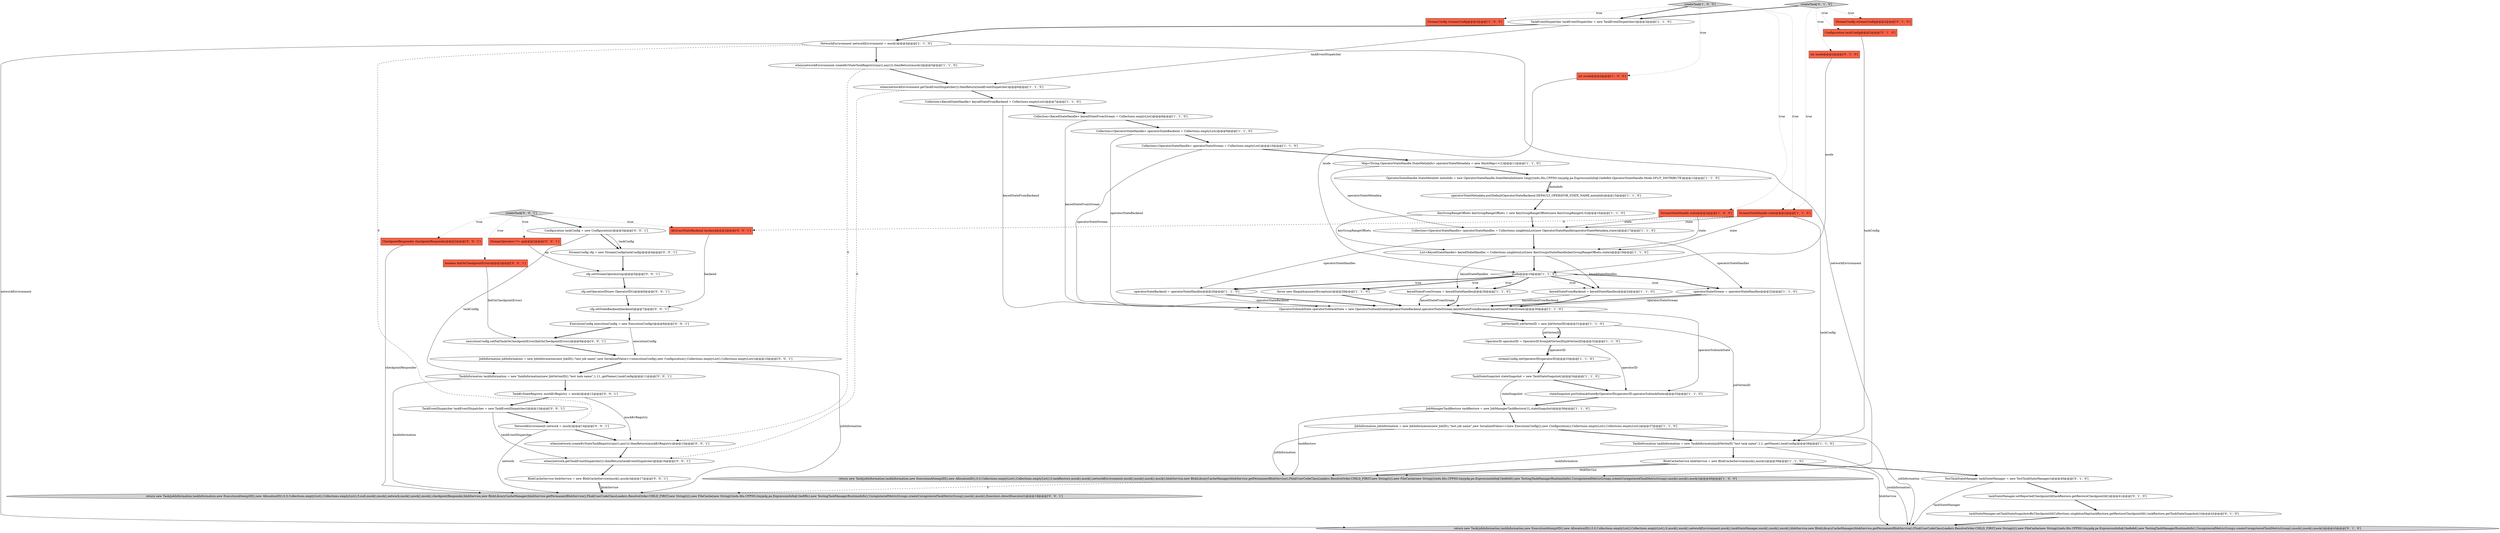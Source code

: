 digraph {
64 [style = filled, label = "AbstractStateBackend backend@@@2@@@['0', '0', '1']", fillcolor = tomato, shape = box image = "AAA0AAABBB3BBB"];
61 [style = filled, label = "when(network.getTaskEventDispatcher()).thenReturn(taskEventDispatcher)@@@16@@@['0', '0', '1']", fillcolor = white, shape = ellipse image = "AAA0AAABBB3BBB"];
55 [style = filled, label = "cfg.setOperatorID(new OperatorID())@@@6@@@['0', '0', '1']", fillcolor = white, shape = ellipse image = "AAA0AAABBB3BBB"];
17 [style = filled, label = "stateSnapshot.putSubtaskStateByOperatorID(operatorID,operatorSubtaskState)@@@35@@@['1', '1', '0']", fillcolor = white, shape = ellipse image = "AAA0AAABBB1BBB"];
27 [style = filled, label = "TaskStateSnapshot stateSnapshot = new TaskStateSnapshot()@@@34@@@['1', '1', '0']", fillcolor = white, shape = ellipse image = "AAA0AAABBB1BBB"];
46 [style = filled, label = "StreamOperator<?> op@@@2@@@['0', '0', '1']", fillcolor = tomato, shape = box image = "AAA0AAABBB3BBB"];
49 [style = filled, label = "cfg.setStreamOperator(op)@@@5@@@['0', '0', '1']", fillcolor = white, shape = ellipse image = "AAA0AAABBB3BBB"];
8 [style = filled, label = "JobManagerTaskRestore taskRestore = new JobManagerTaskRestore(1L,stateSnapshot)@@@36@@@['1', '1', '0']", fillcolor = white, shape = ellipse image = "AAA0AAABBB1BBB"];
50 [style = filled, label = "TaskEventDispatcher taskEventDispatcher = new TaskEventDispatcher()@@@13@@@['0', '0', '1']", fillcolor = white, shape = ellipse image = "AAA0AAABBB3BBB"];
42 [style = filled, label = "taskStateManager.setTaskStateSnapshotsByCheckpointId(Collections.singletonMap(taskRestore.getRestoreCheckpointId(),taskRestore.getTaskStateSnapshot()))@@@42@@@['0', '1', '0']", fillcolor = white, shape = ellipse image = "AAA1AAABBB2BBB"];
3 [style = filled, label = "when(networkEnvironment.getTaskEventDispatcher()).thenReturn(taskEventDispatcher)@@@6@@@['1', '1', '0']", fillcolor = white, shape = ellipse image = "AAA0AAABBB1BBB"];
9 [style = filled, label = "createTask['1', '0', '0']", fillcolor = lightgray, shape = diamond image = "AAA0AAABBB1BBB"];
25 [style = filled, label = "keyedStateFromBackend = keyedStateHandles@@@24@@@['1', '1', '0']", fillcolor = white, shape = ellipse image = "AAA0AAABBB1BBB"];
37 [style = filled, label = "Configuration taskConfig@@@2@@@['0', '1', '0']", fillcolor = tomato, shape = box image = "AAA0AAABBB2BBB"];
54 [style = filled, label = "TaskKvStateRegistry mockKvRegistry = mock()@@@12@@@['0', '0', '1']", fillcolor = white, shape = ellipse image = "AAA0AAABBB3BBB"];
23 [style = filled, label = "operatorStateMetadata.put(DefaultOperatorStateBackend.DEFAULT_OPERATOR_STATE_NAME,metaInfo)@@@15@@@['1', '1', '0']", fillcolor = white, shape = ellipse image = "AAA0AAABBB1BBB"];
48 [style = filled, label = "BlobCacheService blobService = new BlobCacheService(mock(),mock())@@@17@@@['0', '0', '1']", fillcolor = white, shape = ellipse image = "AAA0AAABBB3BBB"];
7 [style = filled, label = "OperatorID operatorID = OperatorID.fromJobVertexID(jobVertexID)@@@32@@@['1', '1', '0']", fillcolor = white, shape = ellipse image = "AAA0AAABBB1BBB"];
41 [style = filled, label = "int mode@@@2@@@['0', '1', '0']", fillcolor = tomato, shape = box image = "AAA0AAABBB2BBB"];
62 [style = filled, label = "createTask['0', '0', '1']", fillcolor = lightgray, shape = diamond image = "AAA0AAABBB3BBB"];
21 [style = filled, label = "OperatorStateHandle.StateMetaInfo metaInfo = new OperatorStateHandle.StateMetaInfo(new long((((edu.fdu.CPPDG.tinypdg.pe.ExpressionInfo@1be8db0,OperatorStateHandle.Mode.SPLIT_DISTRIBUTE)@@@12@@@['1', '1', '0']", fillcolor = white, shape = ellipse image = "AAA0AAABBB1BBB"];
45 [style = filled, label = "when(network.createKvStateTaskRegistry(any(),any())).thenReturn(mockKvRegistry)@@@15@@@['0', '0', '1']", fillcolor = white, shape = ellipse image = "AAA0AAABBB3BBB"];
52 [style = filled, label = "JobInformation jobInformation = new JobInformation(new JobID(),\"test job name\",new SerializedValue<>(executionConfig),new Configuration(),Collections.emptyList(),Collections.emptyList())@@@10@@@['0', '0', '1']", fillcolor = white, shape = ellipse image = "AAA0AAABBB3BBB"];
19 [style = filled, label = "streamConfig.setOperatorID(operatorID)@@@33@@@['1', '1', '0']", fillcolor = white, shape = ellipse image = "AAA0AAABBB1BBB"];
34 [style = filled, label = "StreamStateHandle state@@@2@@@['1', '1', '0']", fillcolor = tomato, shape = box image = "AAA0AAABBB1BBB"];
59 [style = filled, label = "executionConfig.setFailTaskOnCheckpointError(failOnCheckpointErrors)@@@9@@@['0', '0', '1']", fillcolor = white, shape = ellipse image = "AAA0AAABBB3BBB"];
39 [style = filled, label = "TestTaskStateManager taskStateManager = new TestTaskStateManager()@@@40@@@['0', '1', '0']", fillcolor = white, shape = ellipse image = "AAA0AAABBB2BBB"];
32 [style = filled, label = "BlobCacheService blobService = new BlobCacheService(mock(),mock())@@@39@@@['1', '1', '0']", fillcolor = white, shape = ellipse image = "AAA0AAABBB1BBB"];
36 [style = filled, label = "StreamConfig streamConfig@@@2@@@['0', '1', '0']", fillcolor = tomato, shape = box image = "AAA0AAABBB2BBB"];
6 [style = filled, label = "operatorStateStream = operatorStateHandles@@@22@@@['1', '1', '0']", fillcolor = white, shape = ellipse image = "AAA0AAABBB1BBB"];
51 [style = filled, label = "ExecutionConfig executionConfig = new ExecutionConfig()@@@8@@@['0', '0', '1']", fillcolor = white, shape = ellipse image = "AAA0AAABBB3BBB"];
58 [style = filled, label = "NetworkEnvironment network = mock()@@@14@@@['0', '0', '1']", fillcolor = white, shape = ellipse image = "AAA0AAABBB3BBB"];
15 [style = filled, label = "Map<String,OperatorStateHandle.StateMetaInfo> operatorStateMetadata = new HashMap<>(1)@@@11@@@['1', '1', '0']", fillcolor = white, shape = ellipse image = "AAA0AAABBB1BBB"];
0 [style = filled, label = "TaskEventDispatcher taskEventDispatcher = new TaskEventDispatcher()@@@3@@@['1', '1', '0']", fillcolor = white, shape = ellipse image = "AAA0AAABBB1BBB"];
43 [style = filled, label = "taskStateManager.setReportedCheckpointId(taskRestore.getRestoreCheckpointId())@@@41@@@['0', '1', '0']", fillcolor = white, shape = ellipse image = "AAA1AAABBB2BBB"];
18 [style = filled, label = "int mode@@@2@@@['1', '0', '0']", fillcolor = tomato, shape = box image = "AAA0AAABBB1BBB"];
38 [style = filled, label = "createTask['0', '1', '0']", fillcolor = lightgray, shape = diamond image = "AAA0AAABBB2BBB"];
2 [style = filled, label = "KeyGroupRangeOffsets keyGroupRangeOffsets = new KeyGroupRangeOffsets(new KeyGroupRange(0,0))@@@16@@@['1', '1', '0']", fillcolor = white, shape = ellipse image = "AAA0AAABBB1BBB"];
29 [style = filled, label = "NetworkEnvironment networkEnvironment = mock()@@@4@@@['1', '1', '0']", fillcolor = white, shape = ellipse image = "AAA0AAABBB1BBB"];
63 [style = filled, label = "CheckpointResponder checkpointResponder@@@2@@@['0', '0', '1']", fillcolor = tomato, shape = box image = "AAA0AAABBB3BBB"];
56 [style = filled, label = "cfg.setStateBackend(backend)@@@7@@@['0', '0', '1']", fillcolor = white, shape = ellipse image = "AAA0AAABBB3BBB"];
10 [style = filled, label = "Collection<OperatorStateHandle> operatorStateStream = Collections.emptyList()@@@10@@@['1', '1', '0']", fillcolor = white, shape = ellipse image = "AAA0AAABBB1BBB"];
31 [style = filled, label = "OperatorSubtaskState operatorSubtaskState = new OperatorSubtaskState(operatorStateBackend,operatorStateStream,keyedStateFromBackend,keyedStateFromStream)@@@30@@@['1', '1', '0']", fillcolor = white, shape = ellipse image = "AAA0AAABBB1BBB"];
28 [style = filled, label = "return new Task(jobInformation,taskInformation,new ExecutionAttemptID(),new AllocationID(),0,0,Collections.emptyList(),Collections.emptyList(),0,taskRestore,mock(),mock(),networkEnvironment,mock(),mock(),mock(),mock(),blobService,new BlobLibraryCacheManager(blobService.getPermanentBlobService(),FlinkUserCodeClassLoaders.ResolveOrder.CHILD_FIRST,new String((((),new FileCache(new String((((edu.fdu.CPPDG.tinypdg.pe.ExpressionInfo@1be8d40),new TestingTaskManagerRuntimeInfo(),UnregisteredMetricGroups.createUnregisteredTaskMetricGroup(),mock(),mock(),mock())@@@40@@@['1', '0', '0']", fillcolor = lightgray, shape = ellipse image = "AAA0AAABBB1BBB"];
11 [style = filled, label = "TaskInformation taskInformation = new TaskInformation(jobVertexID,\"test task name\",1,1,.getName(),taskConfig)@@@38@@@['1', '1', '0']", fillcolor = white, shape = ellipse image = "AAA0AAABBB1BBB"];
1 [style = filled, label = "operatorStateBackend = operatorStateHandles@@@20@@@['1', '1', '0']", fillcolor = white, shape = ellipse image = "AAA0AAABBB1BBB"];
22 [style = filled, label = "Collection<OperatorStateHandle> operatorStateBackend = Collections.emptyList()@@@9@@@['1', '1', '0']", fillcolor = white, shape = ellipse image = "AAA0AAABBB1BBB"];
30 [style = filled, label = "mode@@@19@@@['1', '1', '0']", fillcolor = white, shape = diamond image = "AAA0AAABBB1BBB"];
16 [style = filled, label = "when(networkEnvironment.createKvStateTaskRegistry(any(),any())).thenReturn(mock())@@@5@@@['1', '1', '0']", fillcolor = white, shape = ellipse image = "AAA0AAABBB1BBB"];
5 [style = filled, label = "StreamConfig streamConfig@@@2@@@['1', '0', '0']", fillcolor = tomato, shape = box image = "AAA0AAABBB1BBB"];
13 [style = filled, label = "keyedStateFromStream = keyedStateHandles@@@26@@@['1', '1', '0']", fillcolor = white, shape = ellipse image = "AAA0AAABBB1BBB"];
26 [style = filled, label = "StreamStateHandle state@@@2@@@['1', '0', '0']", fillcolor = tomato, shape = box image = "AAA0AAABBB1BBB"];
33 [style = filled, label = "Collection<KeyedStateHandle> keyedStateFromStream = Collections.emptyList()@@@8@@@['1', '1', '0']", fillcolor = white, shape = ellipse image = "AAA0AAABBB1BBB"];
44 [style = filled, label = "Configuration taskConfig = new Configuration()@@@3@@@['0', '0', '1']", fillcolor = white, shape = ellipse image = "AAA0AAABBB3BBB"];
40 [style = filled, label = "return new Task(jobInformation,taskInformation,new ExecutionAttemptID(),new AllocationID(),0,0,Collections.emptyList(),Collections.emptyList(),0,mock(),mock(),networkEnvironment,mock(),taskStateManager,mock(),mock(),mock(),blobService,new BlobLibraryCacheManager(blobService.getPermanentBlobService(),FlinkUserCodeClassLoaders.ResolveOrder.CHILD_FIRST,new String((((),new FileCache(new String((((edu.fdu.CPPDG.tinypdg.pe.ExpressionInfo@1be8eb6),new TestingTaskManagerRuntimeInfo(),UnregisteredMetricGroups.createUnregisteredTaskMetricGroup(),mock(),mock(),mock())@@@43@@@['0', '1', '0']", fillcolor = lightgray, shape = ellipse image = "AAA1AAABBB2BBB"];
53 [style = filled, label = "boolean failOnCheckpointErrors@@@2@@@['0', '0', '1']", fillcolor = tomato, shape = box image = "AAA0AAABBB3BBB"];
14 [style = filled, label = "JobInformation jobInformation = new JobInformation(new JobID(),\"test job name\",new SerializedValue<>(new ExecutionConfig()),new Configuration(),Collections.emptyList(),Collections.emptyList())@@@37@@@['1', '1', '0']", fillcolor = white, shape = ellipse image = "AAA0AAABBB1BBB"];
35 [style = filled, label = "throw new IllegalArgumentException()@@@28@@@['1', '1', '0']", fillcolor = white, shape = ellipse image = "AAA0AAABBB1BBB"];
47 [style = filled, label = "TaskInformation taskInformation = new TaskInformation(new JobVertexID(),\"test task name\",1,11,.getName(),taskConfig)@@@11@@@['0', '0', '1']", fillcolor = white, shape = ellipse image = "AAA0AAABBB3BBB"];
60 [style = filled, label = "return new Task(jobInformation,taskInformation,new ExecutionAttemptID(),new AllocationID(),0,0,Collections.emptyList(),Collections.emptyList(),0,null,mock(),mock(),network,mock(),mock(),mock(),checkpointResponder,blobService,new BlobLibraryCacheManager(blobService.getPermanentBlobService(),FlinkUserCodeClassLoaders.ResolveOrder.CHILD_FIRST,new String((((),new FileCache(new String((((edu.fdu.CPPDG.tinypdg.pe.ExpressionInfo@1be8f8c),new TestingTaskManagerRuntimeInfo(),UnregisteredMetricGroups.createUnregisteredTaskMetricGroup(),mock(),mock(),Executors.directExecutor())@@@18@@@['0', '0', '1']", fillcolor = lightgray, shape = ellipse image = "AAA0AAABBB3BBB"];
24 [style = filled, label = "List<KeyedStateHandle> keyedStateHandles = Collections.singletonList(new KeyGroupsStateHandle(keyGroupRangeOffsets,state))@@@18@@@['1', '1', '0']", fillcolor = white, shape = ellipse image = "AAA0AAABBB1BBB"];
12 [style = filled, label = "Collection<OperatorStateHandle> operatorStateHandles = Collections.singletonList(new OperatorStateHandle(operatorStateMetadata,state))@@@17@@@['1', '1', '0']", fillcolor = white, shape = ellipse image = "AAA0AAABBB1BBB"];
4 [style = filled, label = "JobVertexID jobVertexID = new JobVertexID()@@@31@@@['1', '1', '0']", fillcolor = white, shape = ellipse image = "AAA0AAABBB1BBB"];
20 [style = filled, label = "Collection<KeyedStateHandle> keyedStateFromBackend = Collections.emptyList()@@@7@@@['1', '1', '0']", fillcolor = white, shape = ellipse image = "AAA0AAABBB1BBB"];
57 [style = filled, label = "StreamConfig cfg = new StreamConfig(taskConfig)@@@4@@@['0', '0', '1']", fillcolor = white, shape = ellipse image = "AAA0AAABBB3BBB"];
32->40 [style = solid, label="blobService"];
23->2 [style = bold, label=""];
8->14 [style = bold, label=""];
61->48 [style = bold, label=""];
34->64 [style = dashed, label="0"];
30->13 [style = dotted, label="true"];
4->7 [style = solid, label="jobVertexID"];
39->40 [style = solid, label="taskStateManager"];
9->5 [style = dotted, label="true"];
49->55 [style = bold, label=""];
10->31 [style = solid, label="operatorStateStream"];
25->31 [style = solid, label="keyedStateFromBackend"];
30->13 [style = bold, label=""];
44->47 [style = solid, label="taskConfig"];
9->34 [style = dotted, label="true"];
8->28 [style = solid, label="taskRestore"];
29->58 [style = dashed, label="0"];
59->52 [style = bold, label=""];
14->11 [style = bold, label=""];
12->24 [style = bold, label=""];
43->42 [style = bold, label=""];
19->27 [style = bold, label=""];
51->59 [style = bold, label=""];
24->13 [style = solid, label="keyedStateHandles"];
26->12 [style = solid, label="state"];
32->28 [style = bold, label=""];
29->40 [style = solid, label="networkEnvironment"];
34->12 [style = solid, label="state"];
50->61 [style = solid, label="taskEventDispatcher"];
62->53 [style = dotted, label="true"];
47->60 [style = solid, label="taskInformation"];
17->8 [style = bold, label=""];
46->49 [style = solid, label="op"];
10->15 [style = bold, label=""];
34->24 [style = solid, label="state"];
30->35 [style = bold, label=""];
7->17 [style = solid, label="operatorID"];
7->19 [style = bold, label=""];
24->25 [style = solid, label="keyedStateHandles"];
22->31 [style = solid, label="operatorStateBackend"];
45->61 [style = bold, label=""];
44->57 [style = bold, label=""];
53->59 [style = solid, label="failOnCheckpointErrors"];
28->60 [style = dashed, label="0"];
26->24 [style = solid, label="state"];
27->8 [style = solid, label="stateSnapshot"];
55->56 [style = bold, label=""];
41->30 [style = solid, label="mode"];
48->60 [style = bold, label=""];
7->19 [style = solid, label="operatorID"];
15->12 [style = solid, label="operatorStateMetadata"];
32->28 [style = solid, label="blobService"];
0->29 [style = bold, label=""];
15->21 [style = bold, label=""];
13->31 [style = bold, label=""];
12->6 [style = solid, label="operatorStateHandles"];
52->60 [style = solid, label="jobInformation"];
31->17 [style = solid, label="operatorSubtaskState"];
11->32 [style = bold, label=""];
30->1 [style = dotted, label="true"];
37->11 [style = solid, label="taskConfig"];
9->18 [style = dotted, label="true"];
48->60 [style = solid, label="blobService"];
30->6 [style = bold, label=""];
27->17 [style = bold, label=""];
42->40 [style = bold, label=""];
57->49 [style = bold, label=""];
18->30 [style = solid, label="mode"];
58->45 [style = bold, label=""];
54->45 [style = solid, label="mockKvRegistry"];
47->54 [style = bold, label=""];
38->0 [style = bold, label=""];
54->50 [style = bold, label=""];
22->10 [style = bold, label=""];
14->28 [style = solid, label="jobInformation"];
56->51 [style = bold, label=""];
16->45 [style = dashed, label="0"];
1->31 [style = bold, label=""];
4->7 [style = bold, label=""];
38->34 [style = dotted, label="true"];
35->31 [style = bold, label=""];
13->31 [style = solid, label="keyedStateFromStream"];
39->43 [style = bold, label=""];
0->3 [style = solid, label="taskEventDispatcher"];
9->0 [style = bold, label=""];
62->46 [style = dotted, label="true"];
38->36 [style = dotted, label="true"];
31->4 [style = bold, label=""];
4->11 [style = solid, label="jobVertexID"];
29->16 [style = bold, label=""];
50->58 [style = bold, label=""];
1->31 [style = solid, label="operatorStateBackend"];
6->31 [style = bold, label=""];
16->3 [style = bold, label=""];
30->6 [style = dotted, label="true"];
30->25 [style = dotted, label="true"];
44->57 [style = solid, label="taskConfig"];
25->31 [style = bold, label=""];
20->31 [style = solid, label="keyedStateFromBackend"];
64->56 [style = solid, label="backend"];
30->1 [style = bold, label=""];
38->37 [style = dotted, label="true"];
63->60 [style = solid, label="checkpointResponder"];
52->47 [style = bold, label=""];
20->33 [style = bold, label=""];
58->60 [style = solid, label="network"];
62->64 [style = dotted, label="true"];
32->39 [style = bold, label=""];
34->11 [style = solid, label="taskConfig"];
62->44 [style = bold, label=""];
6->31 [style = solid, label="operatorStateStream"];
11->28 [style = solid, label="taskInformation"];
24->30 [style = bold, label=""];
30->25 [style = bold, label=""];
30->35 [style = dotted, label="true"];
29->28 [style = solid, label="networkEnvironment"];
3->20 [style = bold, label=""];
38->41 [style = dotted, label="true"];
33->22 [style = bold, label=""];
9->26 [style = dotted, label="true"];
62->63 [style = dotted, label="true"];
14->40 [style = solid, label="jobInformation"];
51->52 [style = solid, label="executionConfig"];
2->24 [style = solid, label="keyGroupRangeOffsets"];
11->40 [style = solid, label="taskInformation"];
21->23 [style = solid, label="metaInfo"];
12->1 [style = solid, label="operatorStateHandles"];
21->23 [style = bold, label=""];
3->61 [style = dashed, label="0"];
33->31 [style = solid, label="keyedStateFromStream"];
2->12 [style = bold, label=""];
}
